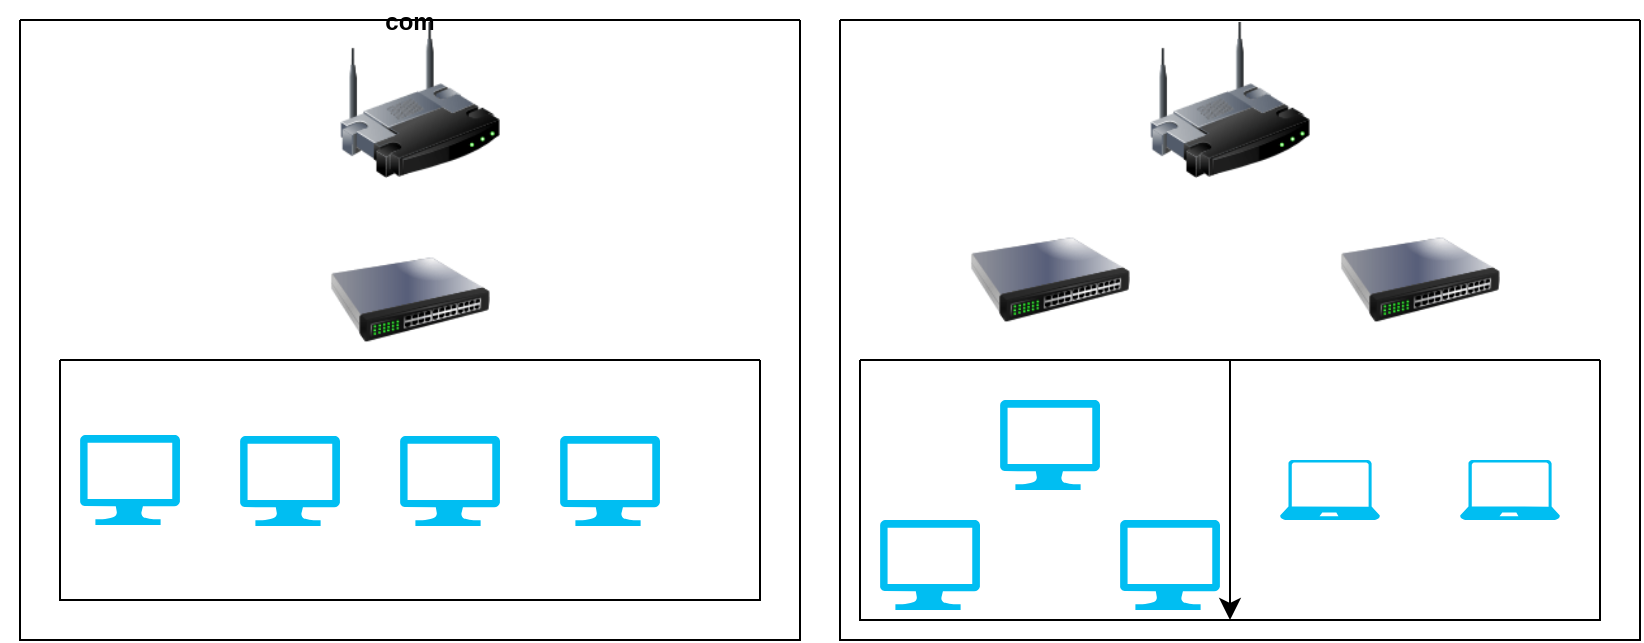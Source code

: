 <mxfile version="28.2.5">
  <diagram name="Página-1" id="ykfsSBEnSIshF7QIrtzn">
    <mxGraphModel dx="1665" dy="819" grid="1" gridSize="10" guides="1" tooltips="1" connect="1" arrows="1" fold="1" page="1" pageScale="1" pageWidth="827" pageHeight="1169" math="0" shadow="0">
      <root>
        <mxCell id="0" />
        <mxCell id="1" parent="0" />
        <mxCell id="sLBjIFUICJLkDPYboqEZ-1" value="" style="swimlane;startSize=0;" vertex="1" parent="1">
          <mxGeometry x="420" y="260" width="400" height="310" as="geometry" />
        </mxCell>
        <mxCell id="sLBjIFUICJLkDPYboqEZ-17" value="" style="image;html=1;image=img/lib/clip_art/networking/Switch_128x128.png" vertex="1" parent="sLBjIFUICJLkDPYboqEZ-1">
          <mxGeometry x="65" y="90" width="80" height="80" as="geometry" />
        </mxCell>
        <mxCell id="sLBjIFUICJLkDPYboqEZ-18" value="" style="image;html=1;image=img/lib/clip_art/networking/Switch_128x128.png" vertex="1" parent="sLBjIFUICJLkDPYboqEZ-1">
          <mxGeometry x="250" y="90" width="80" height="80" as="geometry" />
        </mxCell>
        <mxCell id="sLBjIFUICJLkDPYboqEZ-2" value="com" style="swimlane;startSize=0;" vertex="1" parent="1">
          <mxGeometry x="10" y="260" width="390" height="310" as="geometry">
            <mxRectangle x="40" y="70" width="50" height="40" as="alternateBounds" />
          </mxGeometry>
        </mxCell>
        <mxCell id="sLBjIFUICJLkDPYboqEZ-6" value="" style="swimlane;startSize=0;" vertex="1" parent="sLBjIFUICJLkDPYboqEZ-2">
          <mxGeometry x="20" y="170" width="350" height="120" as="geometry">
            <mxRectangle x="10" y="170" width="50" height="40" as="alternateBounds" />
          </mxGeometry>
        </mxCell>
        <mxCell id="sLBjIFUICJLkDPYboqEZ-12" value="" style="verticalLabelPosition=bottom;html=1;verticalAlign=top;align=center;strokeColor=none;fillColor=#00BEF2;shape=mxgraph.azure.computer;pointerEvents=1;" vertex="1" parent="sLBjIFUICJLkDPYboqEZ-6">
          <mxGeometry x="10" y="37.5" width="50" height="45" as="geometry" />
        </mxCell>
        <mxCell id="sLBjIFUICJLkDPYboqEZ-13" value="" style="verticalLabelPosition=bottom;html=1;verticalAlign=top;align=center;strokeColor=none;fillColor=#00BEF2;shape=mxgraph.azure.computer;pointerEvents=1;" vertex="1" parent="sLBjIFUICJLkDPYboqEZ-6">
          <mxGeometry x="90" y="38" width="50" height="45" as="geometry" />
        </mxCell>
        <mxCell id="sLBjIFUICJLkDPYboqEZ-14" value="" style="verticalLabelPosition=bottom;html=1;verticalAlign=top;align=center;strokeColor=none;fillColor=#00BEF2;shape=mxgraph.azure.computer;pointerEvents=1;" vertex="1" parent="sLBjIFUICJLkDPYboqEZ-6">
          <mxGeometry x="170" y="38" width="50" height="45" as="geometry" />
        </mxCell>
        <mxCell id="sLBjIFUICJLkDPYboqEZ-15" value="" style="verticalLabelPosition=bottom;html=1;verticalAlign=top;align=center;strokeColor=none;fillColor=#00BEF2;shape=mxgraph.azure.computer;pointerEvents=1;" vertex="1" parent="sLBjIFUICJLkDPYboqEZ-6">
          <mxGeometry x="250" y="38" width="50" height="45" as="geometry" />
        </mxCell>
        <mxCell id="sLBjIFUICJLkDPYboqEZ-16" value="" style="image;html=1;image=img/lib/clip_art/networking/Switch_128x128.png" vertex="1" parent="sLBjIFUICJLkDPYboqEZ-2">
          <mxGeometry x="155" y="100" width="80" height="80" as="geometry" />
        </mxCell>
        <mxCell id="sLBjIFUICJLkDPYboqEZ-3" style="edgeStyle=none;curved=1;rounded=0;orthogonalLoop=1;jettySize=auto;html=1;exitX=0;exitY=0;exitDx=0;exitDy=0;fontSize=12;startSize=8;endSize=8;" edge="1" parent="1" source="sLBjIFUICJLkDPYboqEZ-2" target="sLBjIFUICJLkDPYboqEZ-2">
          <mxGeometry relative="1" as="geometry" />
        </mxCell>
        <mxCell id="sLBjIFUICJLkDPYboqEZ-5" style="edgeStyle=none;curved=1;rounded=0;orthogonalLoop=1;jettySize=auto;html=1;exitX=0.5;exitY=0;exitDx=0;exitDy=0;fontSize=12;startSize=8;endSize=8;entryX=0.5;entryY=1;entryDx=0;entryDy=0;" edge="1" parent="1" source="sLBjIFUICJLkDPYboqEZ-4" target="sLBjIFUICJLkDPYboqEZ-4">
          <mxGeometry relative="1" as="geometry" />
        </mxCell>
        <mxCell id="sLBjIFUICJLkDPYboqEZ-4" value="" style="swimlane;startSize=0;" vertex="1" parent="1">
          <mxGeometry x="430" y="430" width="370" height="130" as="geometry">
            <mxRectangle x="440" y="430" width="50" height="40" as="alternateBounds" />
          </mxGeometry>
        </mxCell>
        <mxCell id="sLBjIFUICJLkDPYboqEZ-7" value="" style="verticalLabelPosition=bottom;html=1;verticalAlign=top;align=center;strokeColor=none;fillColor=#00BEF2;shape=mxgraph.azure.computer;pointerEvents=1;" vertex="1" parent="sLBjIFUICJLkDPYboqEZ-4">
          <mxGeometry x="10" y="80" width="50" height="45" as="geometry" />
        </mxCell>
        <mxCell id="sLBjIFUICJLkDPYboqEZ-8" value="" style="verticalLabelPosition=bottom;html=1;verticalAlign=top;align=center;strokeColor=none;fillColor=#00BEF2;shape=mxgraph.azure.computer;pointerEvents=1;" vertex="1" parent="sLBjIFUICJLkDPYboqEZ-4">
          <mxGeometry x="70" y="20" width="50" height="45" as="geometry" />
        </mxCell>
        <mxCell id="sLBjIFUICJLkDPYboqEZ-9" value="" style="verticalLabelPosition=bottom;html=1;verticalAlign=top;align=center;strokeColor=none;fillColor=#00BEF2;shape=mxgraph.azure.computer;pointerEvents=1;" vertex="1" parent="sLBjIFUICJLkDPYboqEZ-4">
          <mxGeometry x="130" y="80" width="50" height="45" as="geometry" />
        </mxCell>
        <mxCell id="sLBjIFUICJLkDPYboqEZ-10" value="" style="verticalLabelPosition=bottom;html=1;verticalAlign=top;align=center;strokeColor=none;fillColor=#00BEF2;shape=mxgraph.azure.laptop;pointerEvents=1;" vertex="1" parent="sLBjIFUICJLkDPYboqEZ-4">
          <mxGeometry x="300" y="50" width="50" height="30" as="geometry" />
        </mxCell>
        <mxCell id="sLBjIFUICJLkDPYboqEZ-11" value="" style="verticalLabelPosition=bottom;html=1;verticalAlign=top;align=center;strokeColor=none;fillColor=#00BEF2;shape=mxgraph.azure.laptop;pointerEvents=1;" vertex="1" parent="sLBjIFUICJLkDPYboqEZ-4">
          <mxGeometry x="210" y="50" width="50" height="30" as="geometry" />
        </mxCell>
        <mxCell id="sLBjIFUICJLkDPYboqEZ-19" value="" style="image;html=1;image=img/lib/clip_art/networking/Wireless_Router_128x128.png" vertex="1" parent="1">
          <mxGeometry x="170" y="260" width="80" height="80" as="geometry" />
        </mxCell>
        <mxCell id="sLBjIFUICJLkDPYboqEZ-20" value="" style="image;html=1;image=img/lib/clip_art/networking/Wireless_Router_128x128.png" vertex="1" parent="1">
          <mxGeometry x="575" y="260" width="80" height="80" as="geometry" />
        </mxCell>
      </root>
    </mxGraphModel>
  </diagram>
</mxfile>
